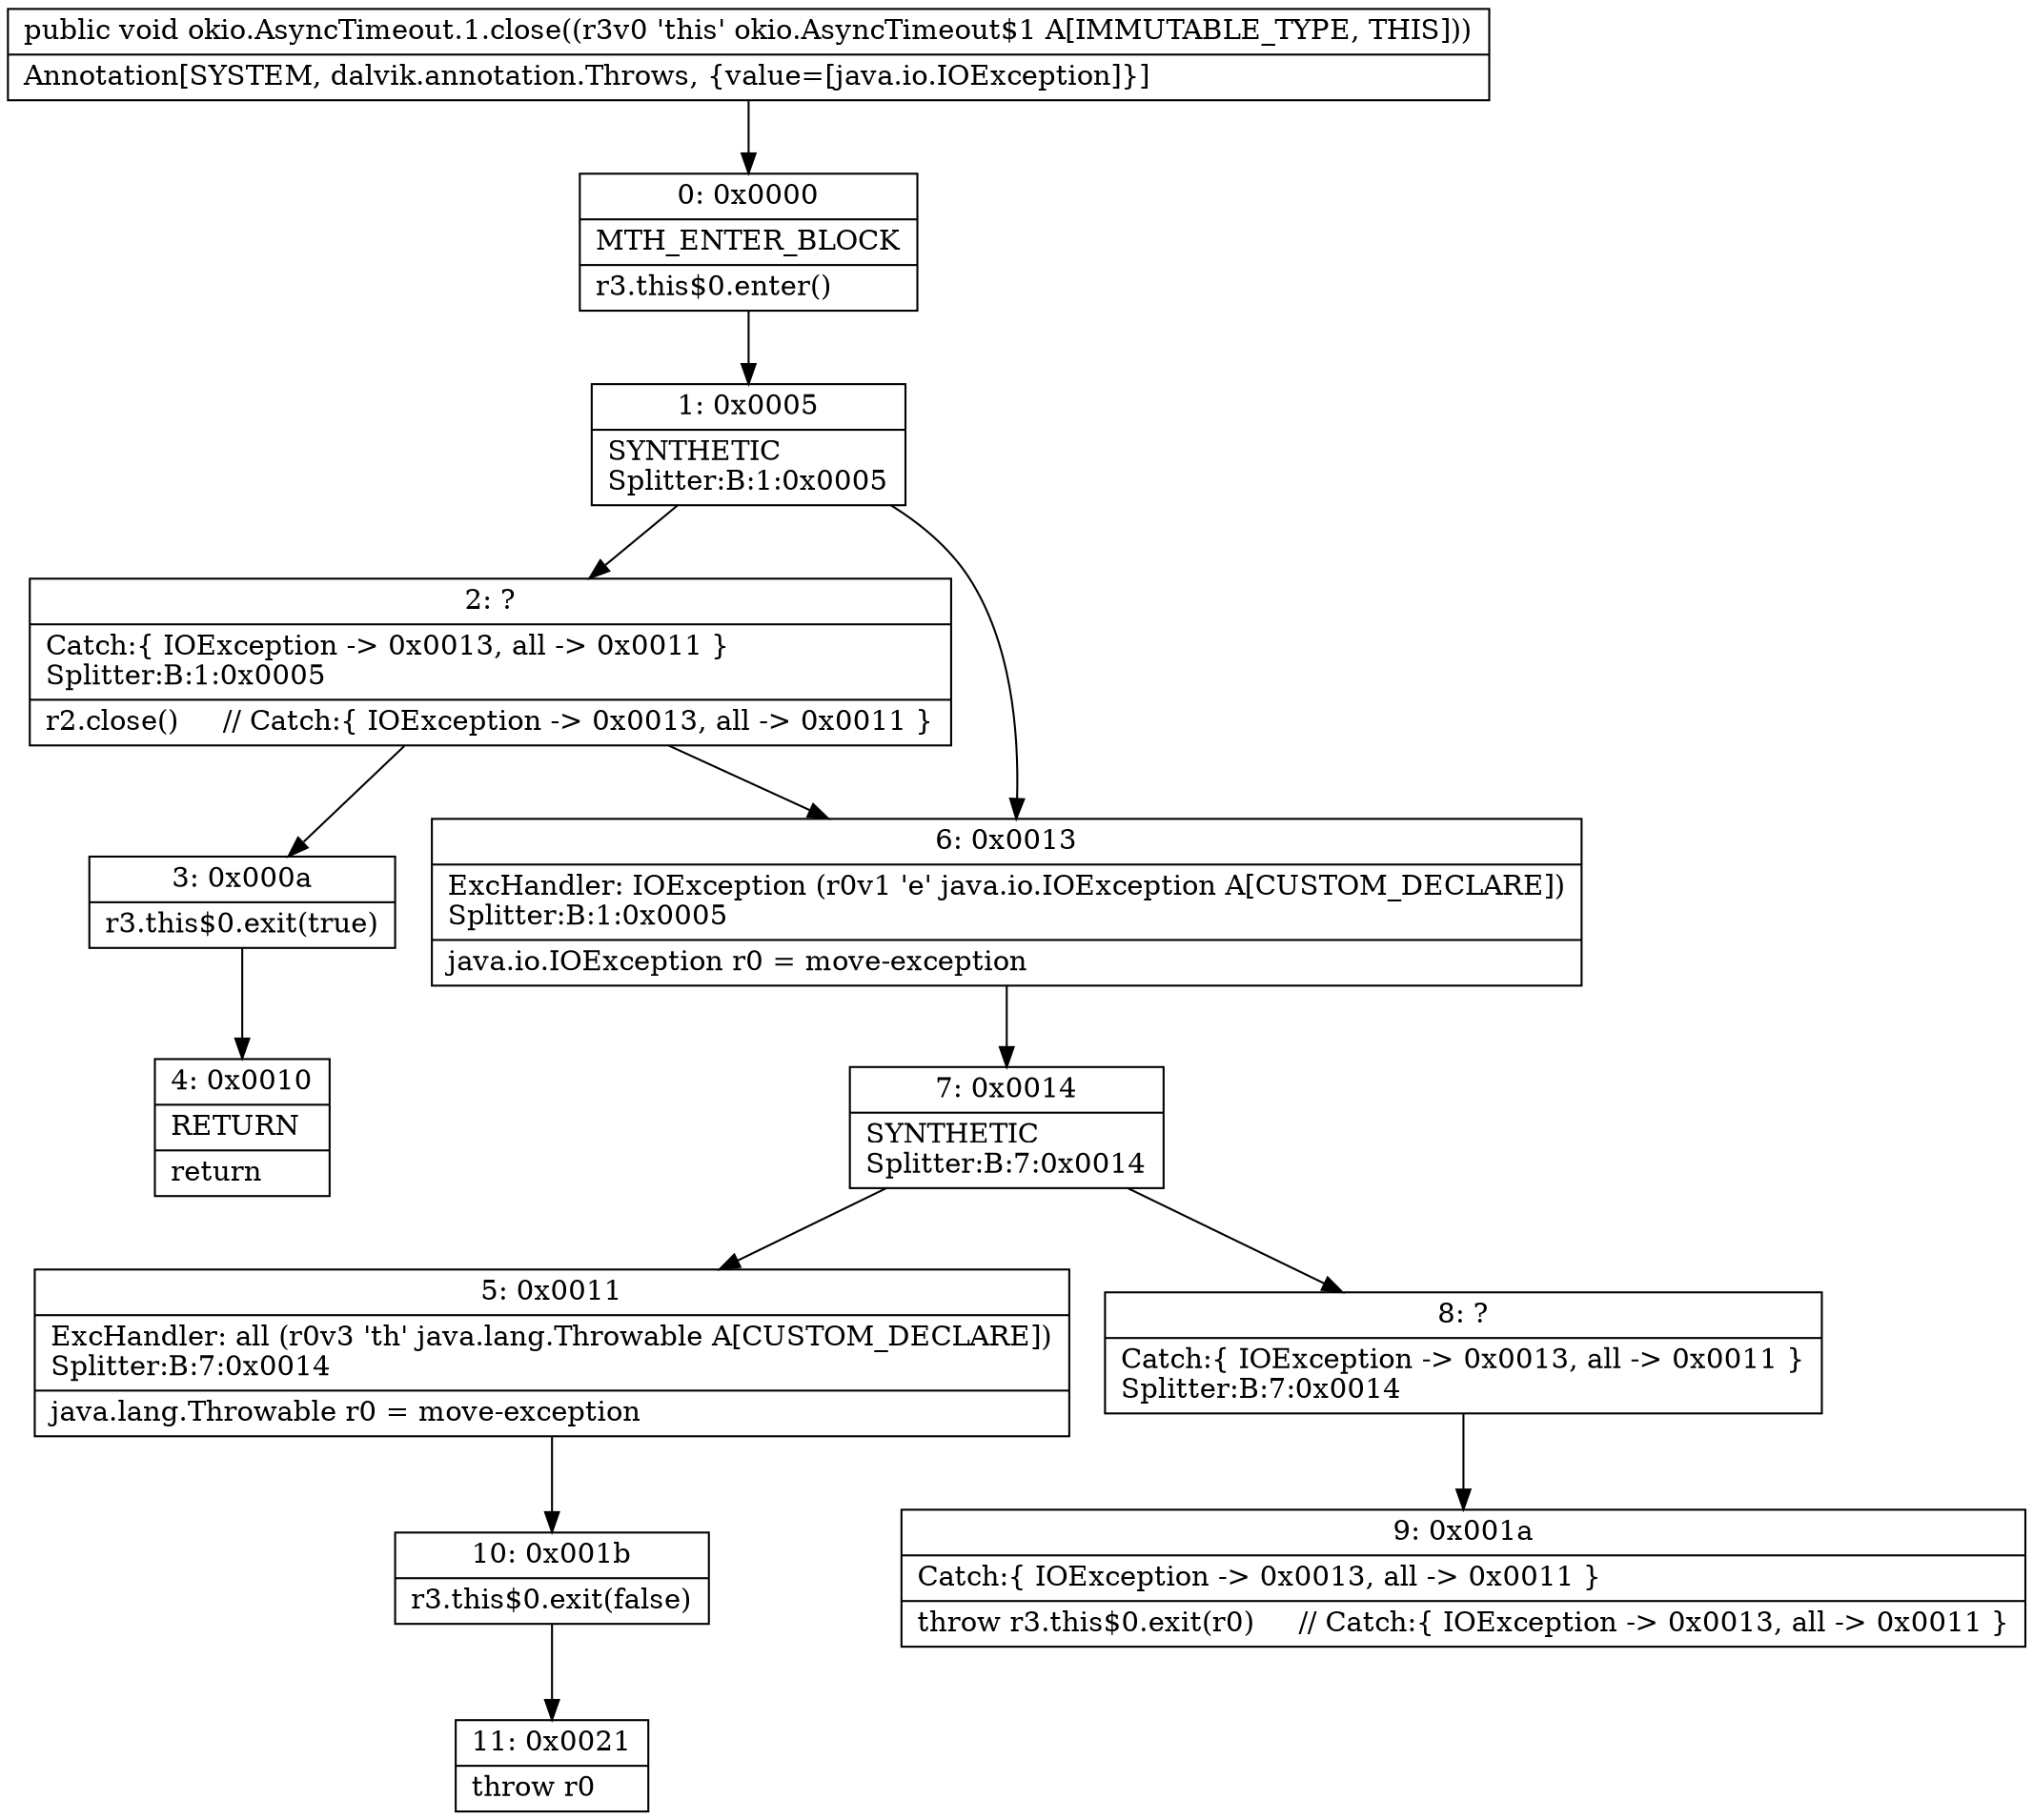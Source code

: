 digraph "CFG forokio.AsyncTimeout.1.close()V" {
Node_0 [shape=record,label="{0\:\ 0x0000|MTH_ENTER_BLOCK\l|r3.this$0.enter()\l}"];
Node_1 [shape=record,label="{1\:\ 0x0005|SYNTHETIC\lSplitter:B:1:0x0005\l}"];
Node_2 [shape=record,label="{2\:\ ?|Catch:\{ IOException \-\> 0x0013, all \-\> 0x0011 \}\lSplitter:B:1:0x0005\l|r2.close()     \/\/ Catch:\{ IOException \-\> 0x0013, all \-\> 0x0011 \}\l}"];
Node_3 [shape=record,label="{3\:\ 0x000a|r3.this$0.exit(true)\l}"];
Node_4 [shape=record,label="{4\:\ 0x0010|RETURN\l|return\l}"];
Node_5 [shape=record,label="{5\:\ 0x0011|ExcHandler: all (r0v3 'th' java.lang.Throwable A[CUSTOM_DECLARE])\lSplitter:B:7:0x0014\l|java.lang.Throwable r0 = move\-exception\l}"];
Node_6 [shape=record,label="{6\:\ 0x0013|ExcHandler: IOException (r0v1 'e' java.io.IOException A[CUSTOM_DECLARE])\lSplitter:B:1:0x0005\l|java.io.IOException r0 = move\-exception\l}"];
Node_7 [shape=record,label="{7\:\ 0x0014|SYNTHETIC\lSplitter:B:7:0x0014\l}"];
Node_8 [shape=record,label="{8\:\ ?|Catch:\{ IOException \-\> 0x0013, all \-\> 0x0011 \}\lSplitter:B:7:0x0014\l}"];
Node_9 [shape=record,label="{9\:\ 0x001a|Catch:\{ IOException \-\> 0x0013, all \-\> 0x0011 \}\l|throw r3.this$0.exit(r0)     \/\/ Catch:\{ IOException \-\> 0x0013, all \-\> 0x0011 \}\l}"];
Node_10 [shape=record,label="{10\:\ 0x001b|r3.this$0.exit(false)\l}"];
Node_11 [shape=record,label="{11\:\ 0x0021|throw r0\l}"];
MethodNode[shape=record,label="{public void okio.AsyncTimeout.1.close((r3v0 'this' okio.AsyncTimeout$1 A[IMMUTABLE_TYPE, THIS]))  | Annotation[SYSTEM, dalvik.annotation.Throws, \{value=[java.io.IOException]\}]\l}"];
MethodNode -> Node_0;
Node_0 -> Node_1;
Node_1 -> Node_2;
Node_1 -> Node_6;
Node_2 -> Node_3;
Node_2 -> Node_6;
Node_3 -> Node_4;
Node_5 -> Node_10;
Node_6 -> Node_7;
Node_7 -> Node_8;
Node_7 -> Node_5;
Node_8 -> Node_9;
Node_10 -> Node_11;
}

